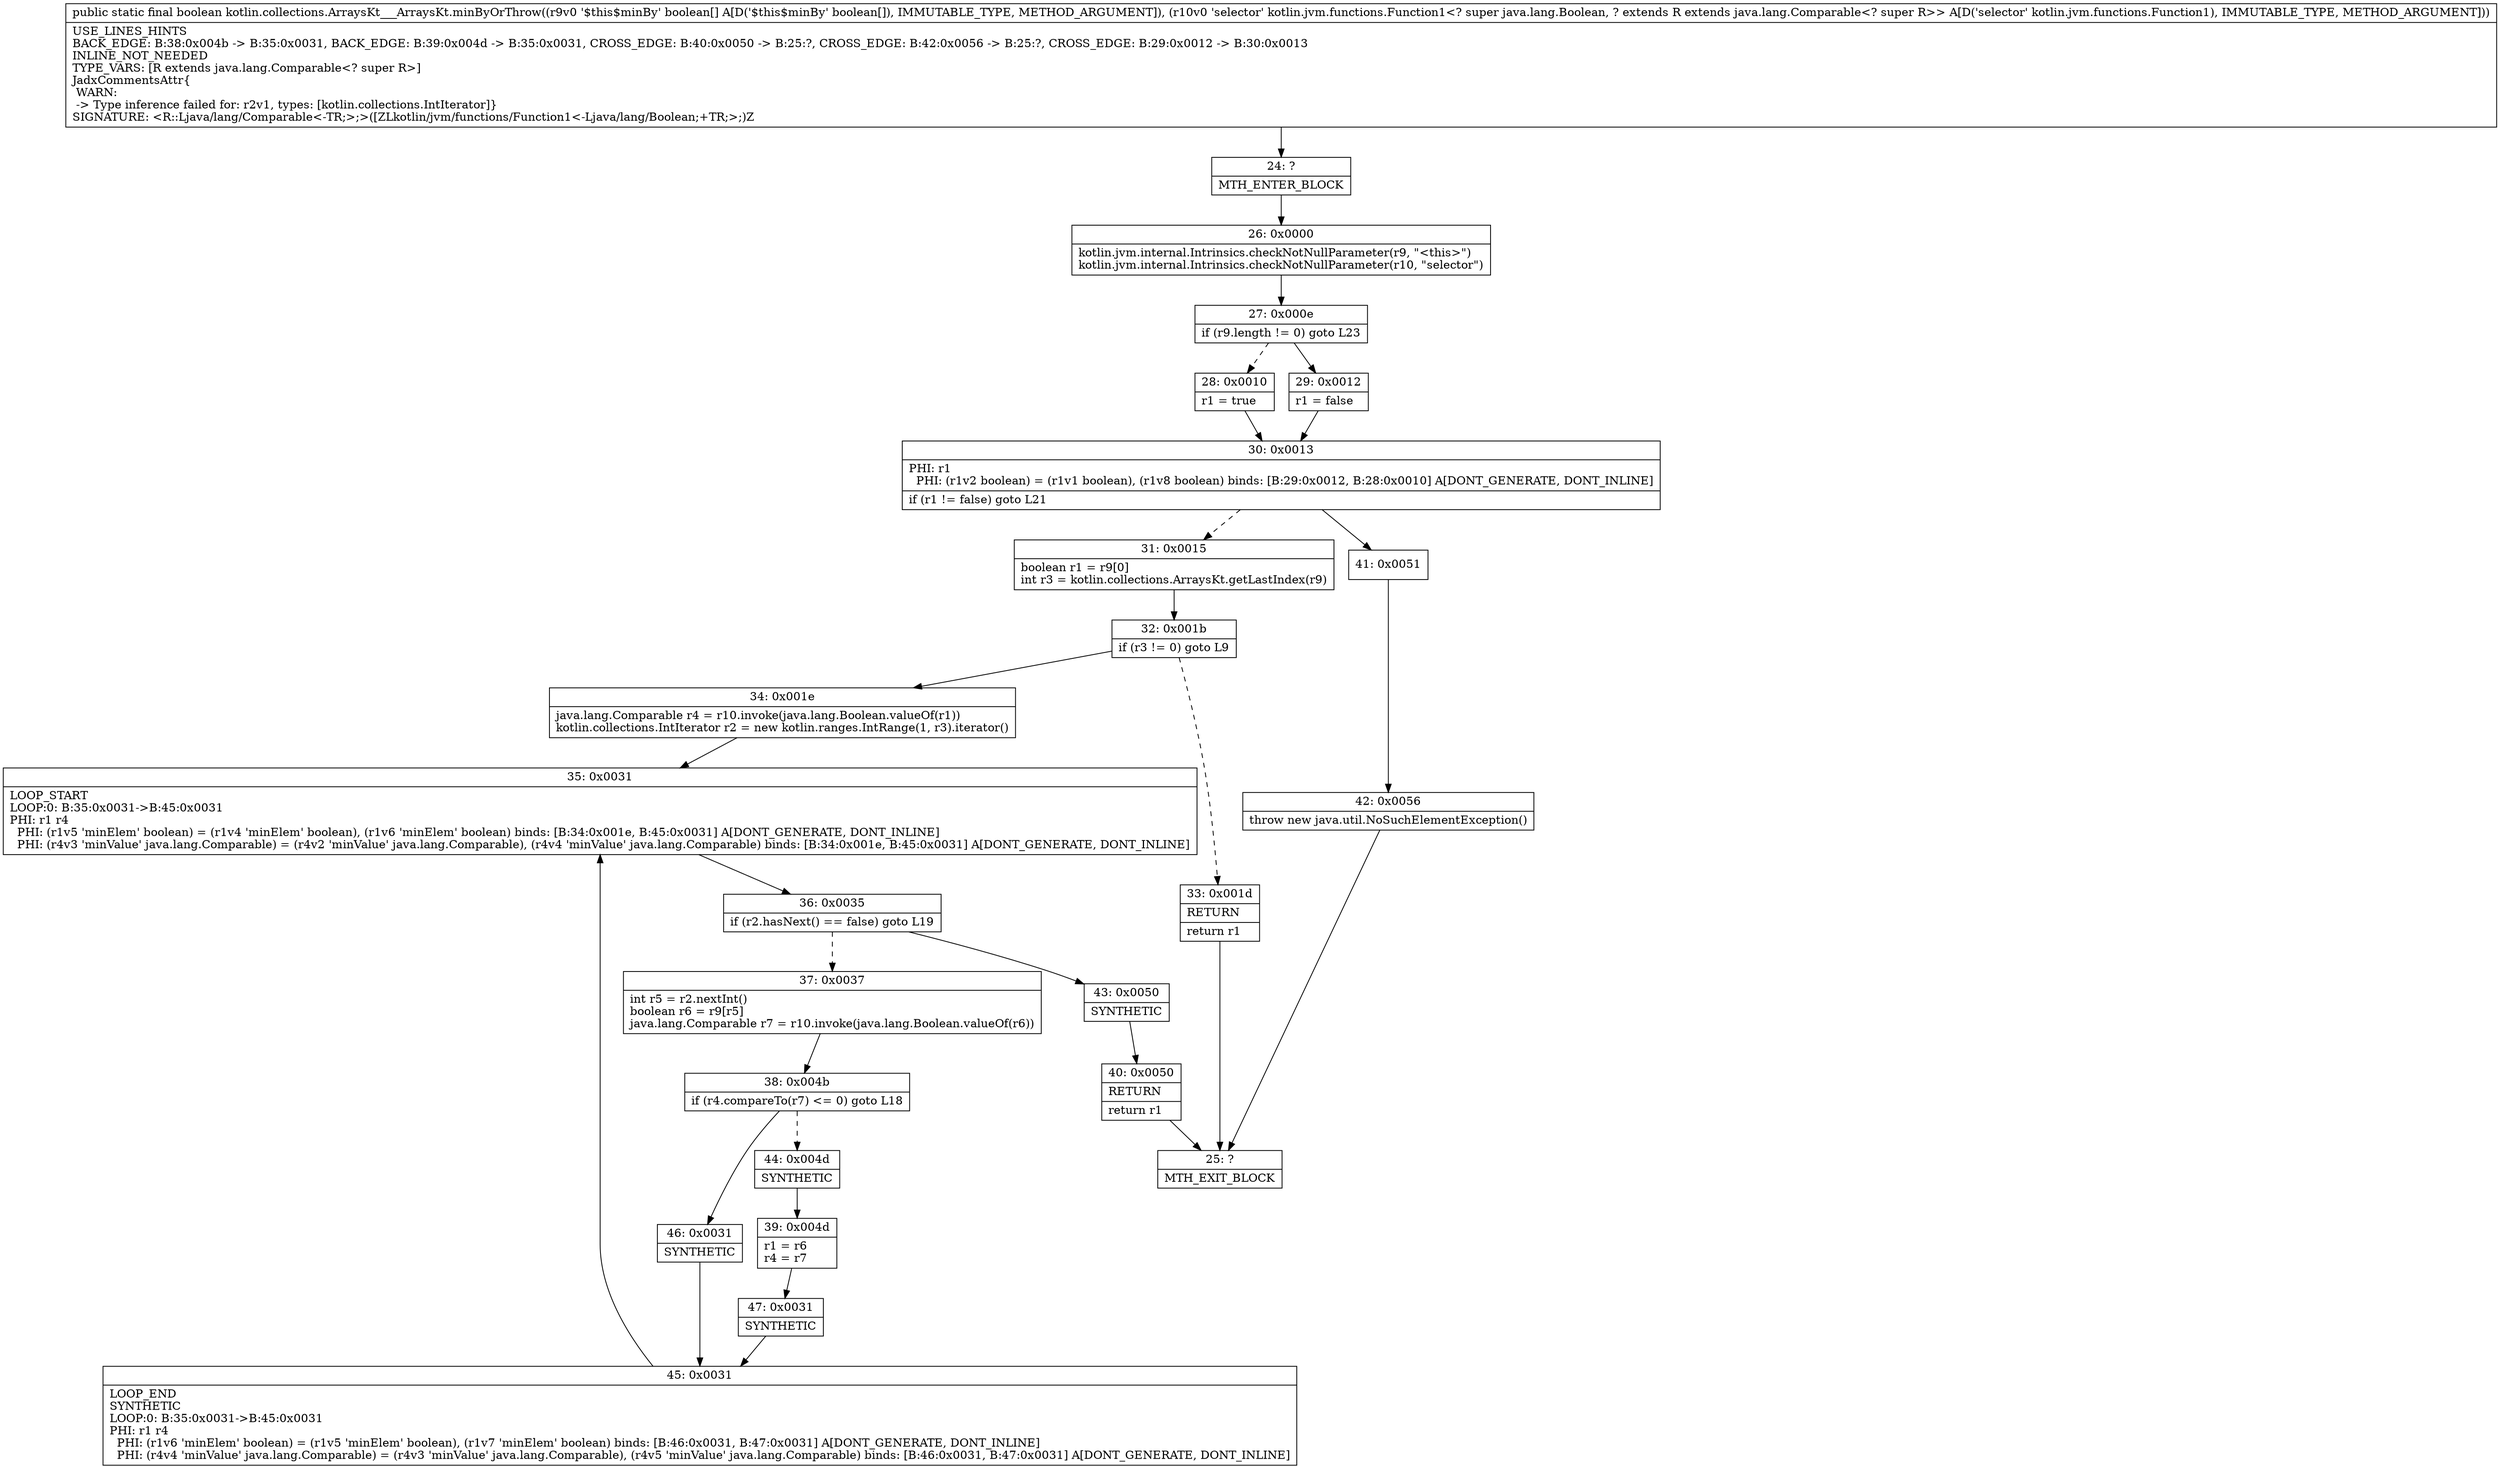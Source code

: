 digraph "CFG forkotlin.collections.ArraysKt___ArraysKt.minByOrThrow([ZLkotlin\/jvm\/functions\/Function1;)Z" {
Node_24 [shape=record,label="{24\:\ ?|MTH_ENTER_BLOCK\l}"];
Node_26 [shape=record,label="{26\:\ 0x0000|kotlin.jvm.internal.Intrinsics.checkNotNullParameter(r9, \"\<this\>\")\lkotlin.jvm.internal.Intrinsics.checkNotNullParameter(r10, \"selector\")\l}"];
Node_27 [shape=record,label="{27\:\ 0x000e|if (r9.length != 0) goto L23\l}"];
Node_28 [shape=record,label="{28\:\ 0x0010|r1 = true\l}"];
Node_30 [shape=record,label="{30\:\ 0x0013|PHI: r1 \l  PHI: (r1v2 boolean) = (r1v1 boolean), (r1v8 boolean) binds: [B:29:0x0012, B:28:0x0010] A[DONT_GENERATE, DONT_INLINE]\l|if (r1 != false) goto L21\l}"];
Node_31 [shape=record,label="{31\:\ 0x0015|boolean r1 = r9[0]\lint r3 = kotlin.collections.ArraysKt.getLastIndex(r9)\l}"];
Node_32 [shape=record,label="{32\:\ 0x001b|if (r3 != 0) goto L9\l}"];
Node_33 [shape=record,label="{33\:\ 0x001d|RETURN\l|return r1\l}"];
Node_25 [shape=record,label="{25\:\ ?|MTH_EXIT_BLOCK\l}"];
Node_34 [shape=record,label="{34\:\ 0x001e|java.lang.Comparable r4 = r10.invoke(java.lang.Boolean.valueOf(r1))\lkotlin.collections.IntIterator r2 = new kotlin.ranges.IntRange(1, r3).iterator()\l}"];
Node_35 [shape=record,label="{35\:\ 0x0031|LOOP_START\lLOOP:0: B:35:0x0031\-\>B:45:0x0031\lPHI: r1 r4 \l  PHI: (r1v5 'minElem' boolean) = (r1v4 'minElem' boolean), (r1v6 'minElem' boolean) binds: [B:34:0x001e, B:45:0x0031] A[DONT_GENERATE, DONT_INLINE]\l  PHI: (r4v3 'minValue' java.lang.Comparable) = (r4v2 'minValue' java.lang.Comparable), (r4v4 'minValue' java.lang.Comparable) binds: [B:34:0x001e, B:45:0x0031] A[DONT_GENERATE, DONT_INLINE]\l}"];
Node_36 [shape=record,label="{36\:\ 0x0035|if (r2.hasNext() == false) goto L19\l}"];
Node_37 [shape=record,label="{37\:\ 0x0037|int r5 = r2.nextInt()\lboolean r6 = r9[r5]\ljava.lang.Comparable r7 = r10.invoke(java.lang.Boolean.valueOf(r6))\l}"];
Node_38 [shape=record,label="{38\:\ 0x004b|if (r4.compareTo(r7) \<= 0) goto L18\l}"];
Node_44 [shape=record,label="{44\:\ 0x004d|SYNTHETIC\l}"];
Node_39 [shape=record,label="{39\:\ 0x004d|r1 = r6\lr4 = r7\l}"];
Node_47 [shape=record,label="{47\:\ 0x0031|SYNTHETIC\l}"];
Node_45 [shape=record,label="{45\:\ 0x0031|LOOP_END\lSYNTHETIC\lLOOP:0: B:35:0x0031\-\>B:45:0x0031\lPHI: r1 r4 \l  PHI: (r1v6 'minElem' boolean) = (r1v5 'minElem' boolean), (r1v7 'minElem' boolean) binds: [B:46:0x0031, B:47:0x0031] A[DONT_GENERATE, DONT_INLINE]\l  PHI: (r4v4 'minValue' java.lang.Comparable) = (r4v3 'minValue' java.lang.Comparable), (r4v5 'minValue' java.lang.Comparable) binds: [B:46:0x0031, B:47:0x0031] A[DONT_GENERATE, DONT_INLINE]\l}"];
Node_46 [shape=record,label="{46\:\ 0x0031|SYNTHETIC\l}"];
Node_43 [shape=record,label="{43\:\ 0x0050|SYNTHETIC\l}"];
Node_40 [shape=record,label="{40\:\ 0x0050|RETURN\l|return r1\l}"];
Node_41 [shape=record,label="{41\:\ 0x0051}"];
Node_42 [shape=record,label="{42\:\ 0x0056|throw new java.util.NoSuchElementException()\l}"];
Node_29 [shape=record,label="{29\:\ 0x0012|r1 = false\l}"];
MethodNode[shape=record,label="{public static final boolean kotlin.collections.ArraysKt___ArraysKt.minByOrThrow((r9v0 '$this$minBy' boolean[] A[D('$this$minBy' boolean[]), IMMUTABLE_TYPE, METHOD_ARGUMENT]), (r10v0 'selector' kotlin.jvm.functions.Function1\<? super java.lang.Boolean, ? extends R extends java.lang.Comparable\<? super R\>\> A[D('selector' kotlin.jvm.functions.Function1), IMMUTABLE_TYPE, METHOD_ARGUMENT]))  | USE_LINES_HINTS\lBACK_EDGE: B:38:0x004b \-\> B:35:0x0031, BACK_EDGE: B:39:0x004d \-\> B:35:0x0031, CROSS_EDGE: B:40:0x0050 \-\> B:25:?, CROSS_EDGE: B:42:0x0056 \-\> B:25:?, CROSS_EDGE: B:29:0x0012 \-\> B:30:0x0013\lINLINE_NOT_NEEDED\lTYPE_VARS: [R extends java.lang.Comparable\<? super R\>]\lJadxCommentsAttr\{\l WARN: \l \-\> Type inference failed for: r2v1, types: [kotlin.collections.IntIterator]\}\lSIGNATURE: \<R::Ljava\/lang\/Comparable\<\-TR;\>;\>([ZLkotlin\/jvm\/functions\/Function1\<\-Ljava\/lang\/Boolean;+TR;\>;)Z\l}"];
MethodNode -> Node_24;Node_24 -> Node_26;
Node_26 -> Node_27;
Node_27 -> Node_28[style=dashed];
Node_27 -> Node_29;
Node_28 -> Node_30;
Node_30 -> Node_31[style=dashed];
Node_30 -> Node_41;
Node_31 -> Node_32;
Node_32 -> Node_33[style=dashed];
Node_32 -> Node_34;
Node_33 -> Node_25;
Node_34 -> Node_35;
Node_35 -> Node_36;
Node_36 -> Node_37[style=dashed];
Node_36 -> Node_43;
Node_37 -> Node_38;
Node_38 -> Node_44[style=dashed];
Node_38 -> Node_46;
Node_44 -> Node_39;
Node_39 -> Node_47;
Node_47 -> Node_45;
Node_45 -> Node_35;
Node_46 -> Node_45;
Node_43 -> Node_40;
Node_40 -> Node_25;
Node_41 -> Node_42;
Node_42 -> Node_25;
Node_29 -> Node_30;
}

